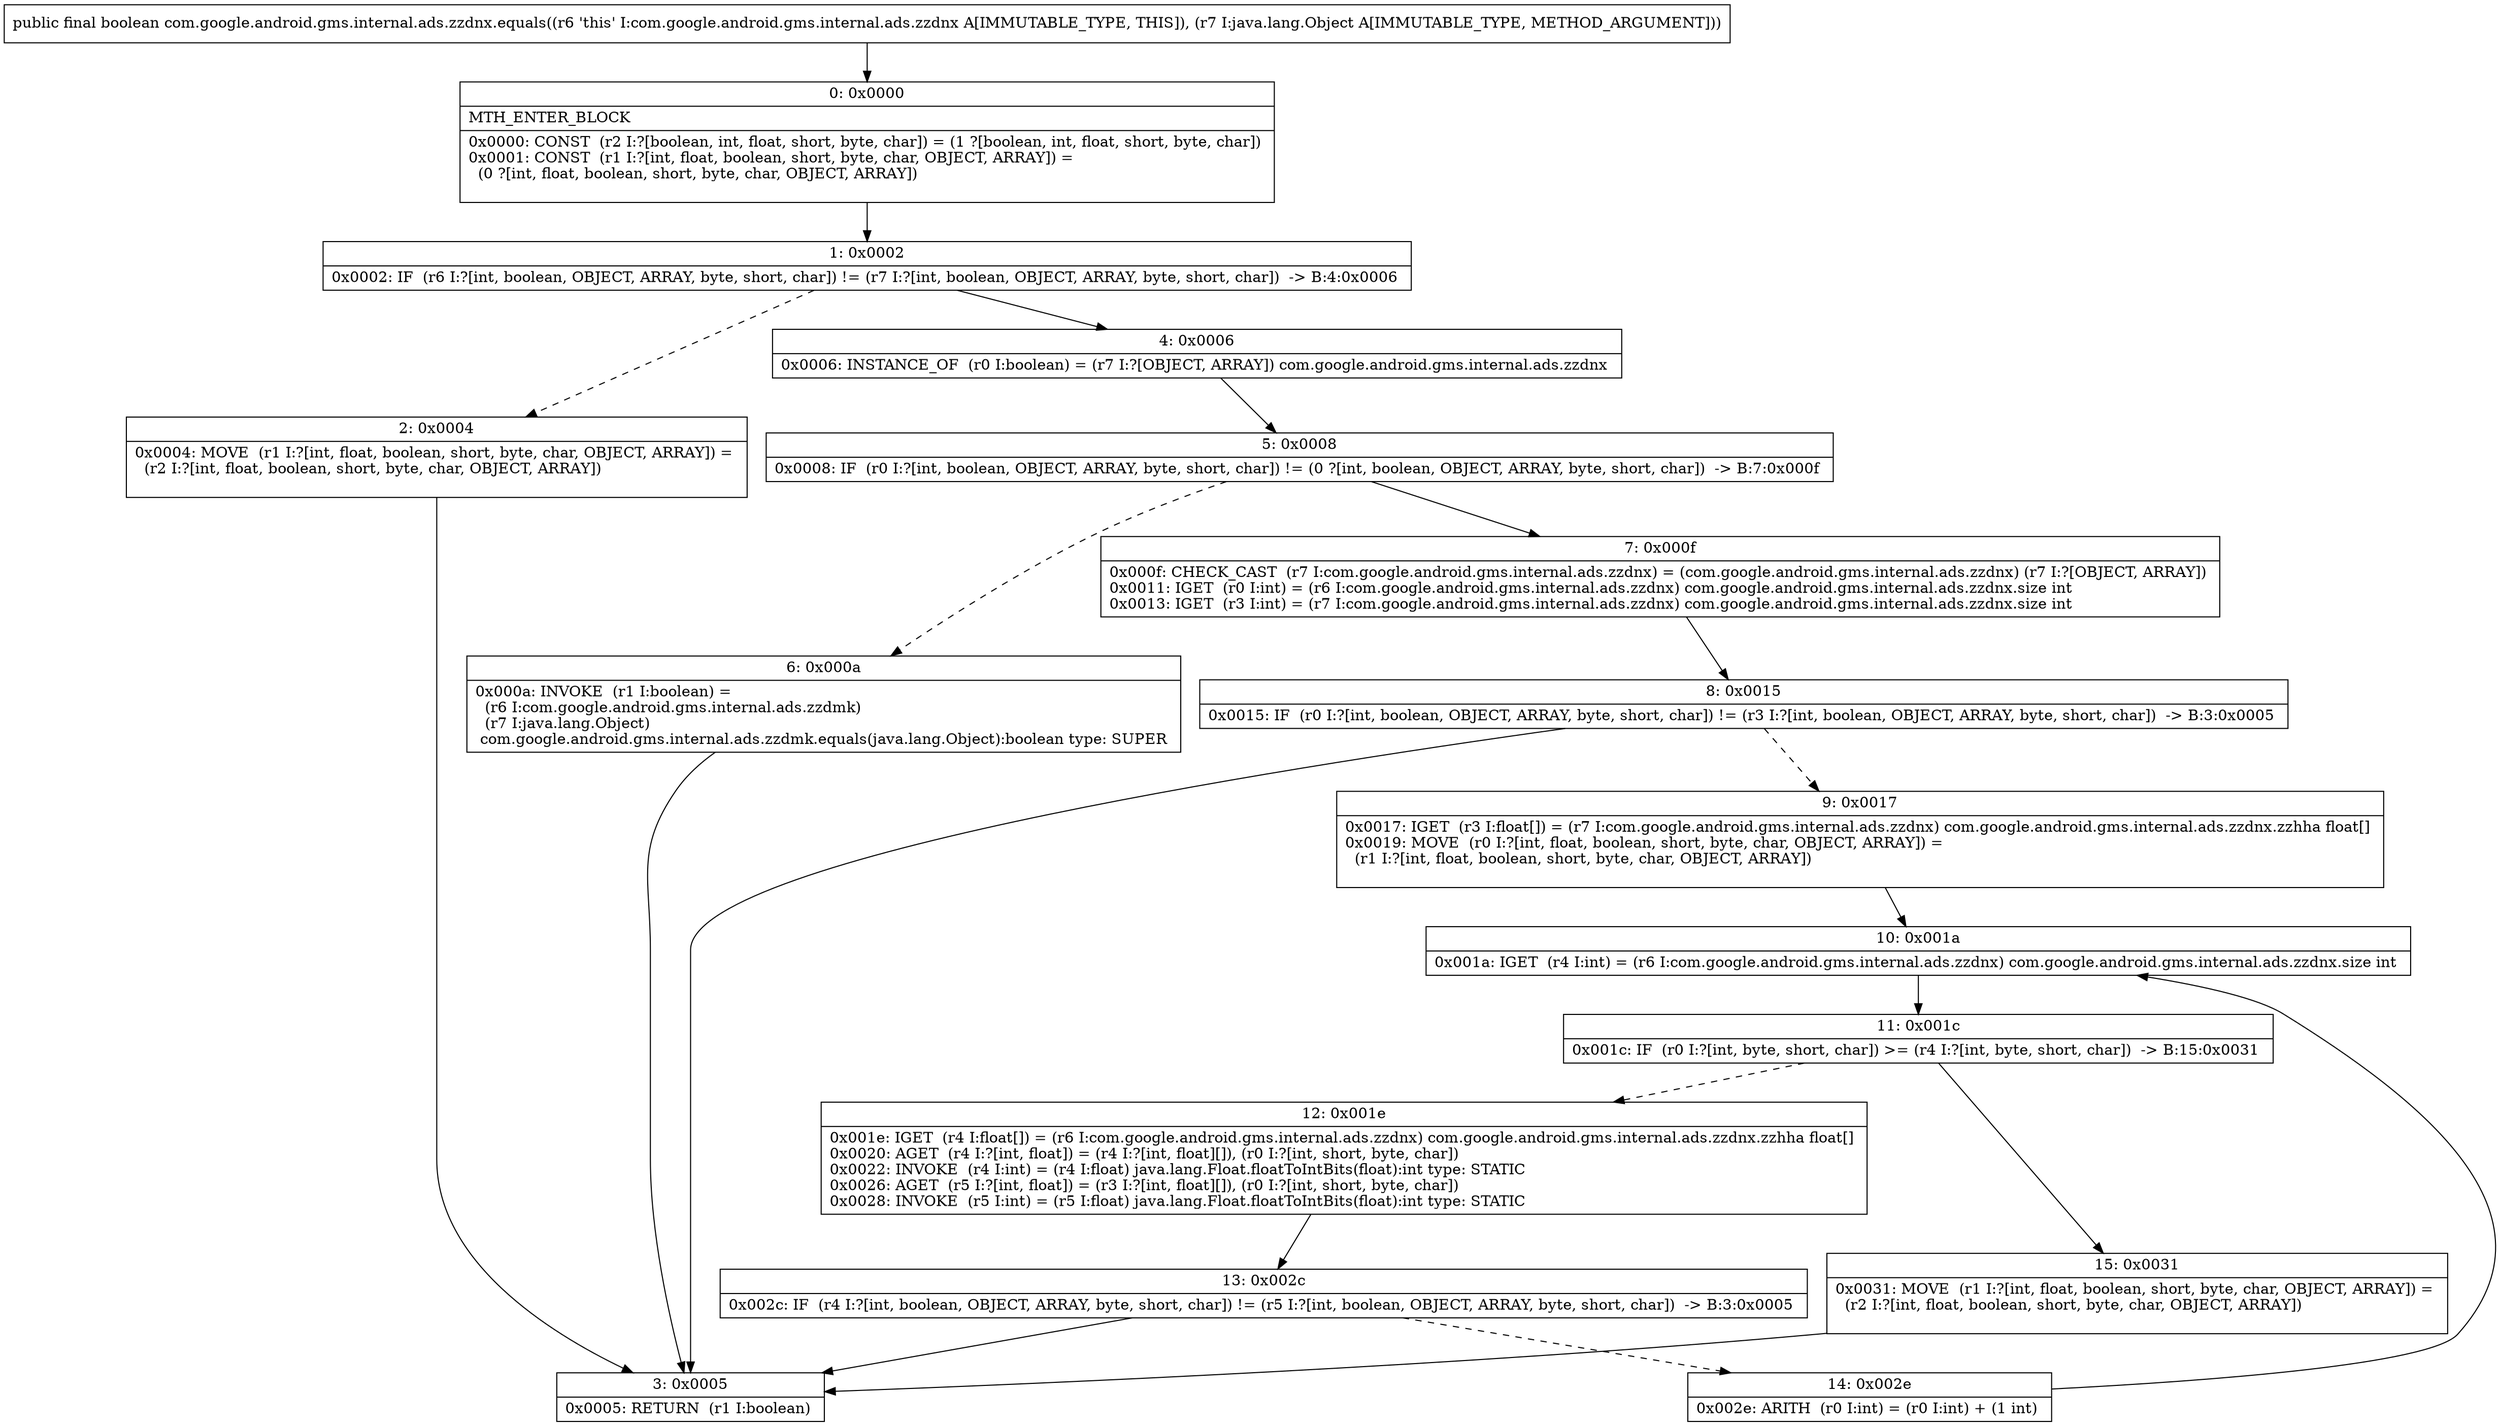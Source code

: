 digraph "CFG forcom.google.android.gms.internal.ads.zzdnx.equals(Ljava\/lang\/Object;)Z" {
Node_0 [shape=record,label="{0\:\ 0x0000|MTH_ENTER_BLOCK\l|0x0000: CONST  (r2 I:?[boolean, int, float, short, byte, char]) = (1 ?[boolean, int, float, short, byte, char]) \l0x0001: CONST  (r1 I:?[int, float, boolean, short, byte, char, OBJECT, ARRAY]) = \l  (0 ?[int, float, boolean, short, byte, char, OBJECT, ARRAY])\l \l}"];
Node_1 [shape=record,label="{1\:\ 0x0002|0x0002: IF  (r6 I:?[int, boolean, OBJECT, ARRAY, byte, short, char]) != (r7 I:?[int, boolean, OBJECT, ARRAY, byte, short, char])  \-\> B:4:0x0006 \l}"];
Node_2 [shape=record,label="{2\:\ 0x0004|0x0004: MOVE  (r1 I:?[int, float, boolean, short, byte, char, OBJECT, ARRAY]) = \l  (r2 I:?[int, float, boolean, short, byte, char, OBJECT, ARRAY])\l \l}"];
Node_3 [shape=record,label="{3\:\ 0x0005|0x0005: RETURN  (r1 I:boolean) \l}"];
Node_4 [shape=record,label="{4\:\ 0x0006|0x0006: INSTANCE_OF  (r0 I:boolean) = (r7 I:?[OBJECT, ARRAY]) com.google.android.gms.internal.ads.zzdnx \l}"];
Node_5 [shape=record,label="{5\:\ 0x0008|0x0008: IF  (r0 I:?[int, boolean, OBJECT, ARRAY, byte, short, char]) != (0 ?[int, boolean, OBJECT, ARRAY, byte, short, char])  \-\> B:7:0x000f \l}"];
Node_6 [shape=record,label="{6\:\ 0x000a|0x000a: INVOKE  (r1 I:boolean) = \l  (r6 I:com.google.android.gms.internal.ads.zzdmk)\l  (r7 I:java.lang.Object)\l com.google.android.gms.internal.ads.zzdmk.equals(java.lang.Object):boolean type: SUPER \l}"];
Node_7 [shape=record,label="{7\:\ 0x000f|0x000f: CHECK_CAST  (r7 I:com.google.android.gms.internal.ads.zzdnx) = (com.google.android.gms.internal.ads.zzdnx) (r7 I:?[OBJECT, ARRAY]) \l0x0011: IGET  (r0 I:int) = (r6 I:com.google.android.gms.internal.ads.zzdnx) com.google.android.gms.internal.ads.zzdnx.size int \l0x0013: IGET  (r3 I:int) = (r7 I:com.google.android.gms.internal.ads.zzdnx) com.google.android.gms.internal.ads.zzdnx.size int \l}"];
Node_8 [shape=record,label="{8\:\ 0x0015|0x0015: IF  (r0 I:?[int, boolean, OBJECT, ARRAY, byte, short, char]) != (r3 I:?[int, boolean, OBJECT, ARRAY, byte, short, char])  \-\> B:3:0x0005 \l}"];
Node_9 [shape=record,label="{9\:\ 0x0017|0x0017: IGET  (r3 I:float[]) = (r7 I:com.google.android.gms.internal.ads.zzdnx) com.google.android.gms.internal.ads.zzdnx.zzhha float[] \l0x0019: MOVE  (r0 I:?[int, float, boolean, short, byte, char, OBJECT, ARRAY]) = \l  (r1 I:?[int, float, boolean, short, byte, char, OBJECT, ARRAY])\l \l}"];
Node_10 [shape=record,label="{10\:\ 0x001a|0x001a: IGET  (r4 I:int) = (r6 I:com.google.android.gms.internal.ads.zzdnx) com.google.android.gms.internal.ads.zzdnx.size int \l}"];
Node_11 [shape=record,label="{11\:\ 0x001c|0x001c: IF  (r0 I:?[int, byte, short, char]) \>= (r4 I:?[int, byte, short, char])  \-\> B:15:0x0031 \l}"];
Node_12 [shape=record,label="{12\:\ 0x001e|0x001e: IGET  (r4 I:float[]) = (r6 I:com.google.android.gms.internal.ads.zzdnx) com.google.android.gms.internal.ads.zzdnx.zzhha float[] \l0x0020: AGET  (r4 I:?[int, float]) = (r4 I:?[int, float][]), (r0 I:?[int, short, byte, char]) \l0x0022: INVOKE  (r4 I:int) = (r4 I:float) java.lang.Float.floatToIntBits(float):int type: STATIC \l0x0026: AGET  (r5 I:?[int, float]) = (r3 I:?[int, float][]), (r0 I:?[int, short, byte, char]) \l0x0028: INVOKE  (r5 I:int) = (r5 I:float) java.lang.Float.floatToIntBits(float):int type: STATIC \l}"];
Node_13 [shape=record,label="{13\:\ 0x002c|0x002c: IF  (r4 I:?[int, boolean, OBJECT, ARRAY, byte, short, char]) != (r5 I:?[int, boolean, OBJECT, ARRAY, byte, short, char])  \-\> B:3:0x0005 \l}"];
Node_14 [shape=record,label="{14\:\ 0x002e|0x002e: ARITH  (r0 I:int) = (r0 I:int) + (1 int) \l}"];
Node_15 [shape=record,label="{15\:\ 0x0031|0x0031: MOVE  (r1 I:?[int, float, boolean, short, byte, char, OBJECT, ARRAY]) = \l  (r2 I:?[int, float, boolean, short, byte, char, OBJECT, ARRAY])\l \l}"];
MethodNode[shape=record,label="{public final boolean com.google.android.gms.internal.ads.zzdnx.equals((r6 'this' I:com.google.android.gms.internal.ads.zzdnx A[IMMUTABLE_TYPE, THIS]), (r7 I:java.lang.Object A[IMMUTABLE_TYPE, METHOD_ARGUMENT])) }"];
MethodNode -> Node_0;
Node_0 -> Node_1;
Node_1 -> Node_2[style=dashed];
Node_1 -> Node_4;
Node_2 -> Node_3;
Node_4 -> Node_5;
Node_5 -> Node_6[style=dashed];
Node_5 -> Node_7;
Node_6 -> Node_3;
Node_7 -> Node_8;
Node_8 -> Node_3;
Node_8 -> Node_9[style=dashed];
Node_9 -> Node_10;
Node_10 -> Node_11;
Node_11 -> Node_12[style=dashed];
Node_11 -> Node_15;
Node_12 -> Node_13;
Node_13 -> Node_3;
Node_13 -> Node_14[style=dashed];
Node_14 -> Node_10;
Node_15 -> Node_3;
}

